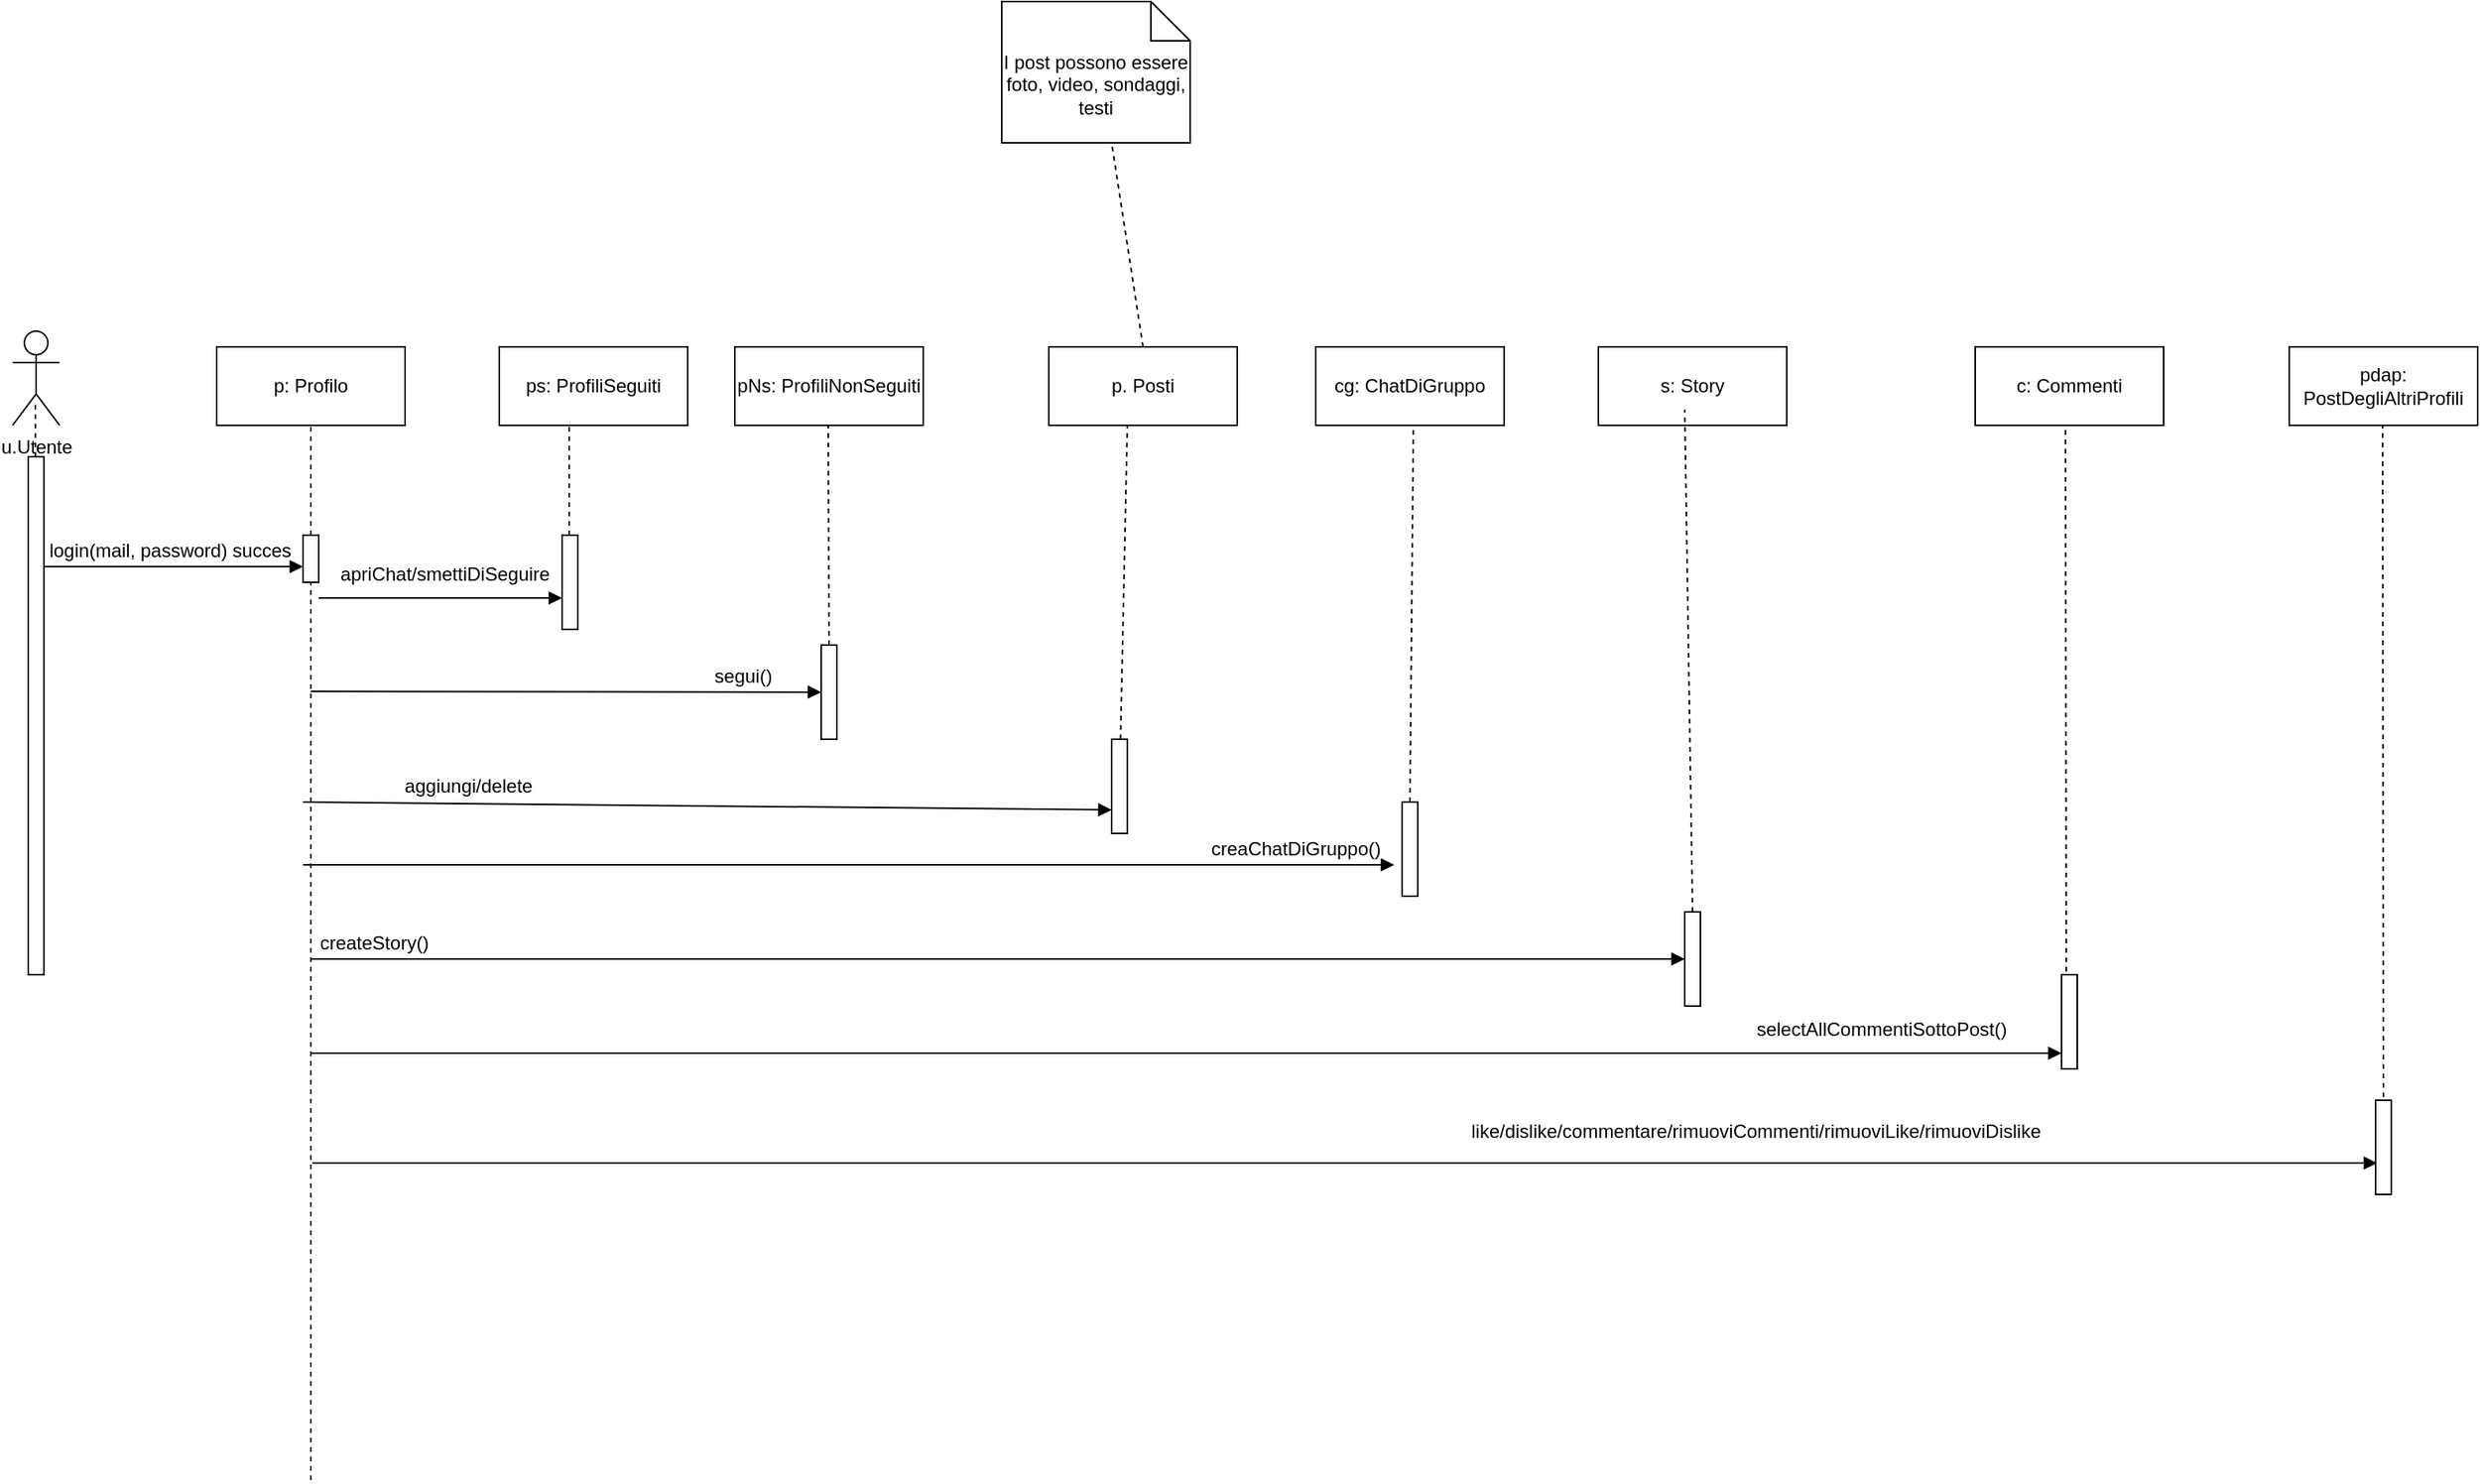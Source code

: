 <mxfile version="13.9.9" type="device"><diagram id="Jsqt_cwXXzVfhwtZo1Kn" name="Page-1"><mxGraphModel dx="1264" dy="1753" grid="1" gridSize="10" guides="1" tooltips="1" connect="1" arrows="1" fold="1" page="1" pageScale="1" pageWidth="827" pageHeight="1169" math="0" shadow="0"><root><mxCell id="0"/><mxCell id="1" parent="0"/><mxCell id="38UBVFfyokL7nRFejYZB-4" value="u.Utente" style="shape=umlActor;verticalLabelPosition=bottom;verticalAlign=top;html=1;outlineConnect=0;" parent="1" vertex="1"><mxGeometry x="30" y="140" width="30" height="60" as="geometry"/></mxCell><mxCell id="38UBVFfyokL7nRFejYZB-6" value="p: Profilo" style="rounded=0;whiteSpace=wrap;html=1;" parent="1" vertex="1"><mxGeometry x="160" y="150" width="120" height="50" as="geometry"/></mxCell><mxCell id="38UBVFfyokL7nRFejYZB-7" value="ps: ProfiliSeguiti" style="rounded=0;whiteSpace=wrap;html=1;" parent="1" vertex="1"><mxGeometry x="340" y="150" width="120" height="50" as="geometry"/></mxCell><mxCell id="38UBVFfyokL7nRFejYZB-8" value="pNs: ProfiliNonSeguiti&lt;span style=&quot;color: rgba(0 , 0 , 0 , 0) ; font-family: monospace ; font-size: 0px&quot;&gt;%3CmxGraphModel%3E%3Croot%3E%3CmxCell%20id%3D%220%22%2F%3E%3CmxCell%20id%3D%221%22%20parent%3D%220%22%2F%3E%3CmxCell%20id%3D%222%22%20value%3D%22%22%20style%3D%22html%3D1%3BverticalAlign%3Dbottom%3BlabelBackgroundColor%3Dnone%3BendArrow%3Dblock%3BendFill%3D1%3Bdashed%3D1%3Brounded%3D0%3BentryX%3D0.233%3BentryY%3D0.296%3BentryDx%3D0%3BentryDy%3D0%3BentryPerimeter%3D0%3BexitX%3D0.541%3BexitY%3D0.296%3BexitDx%3D0%3BexitDy%3D0%3BexitPerimeter%3D0%3B%22%20edge%3D%221%22%20parent%3D%221%22%3E%3CmxGeometry%20width%3D%22160%22%20relative%3D%221%22%20as%3D%22geometry%22%3E%3CmxPoint%20x%3D%22380.493%22%20y%3D%22419.92%22%20as%3D%22sourcePoint%22%2F%3E%3CmxPoint%20x%3D%2250.009%22%20y%3D%22419.92%22%20as%3D%22targetPoint%22%2F%3E%3C%2FmxGeometry%3E%3C%2FmxCell%3E%3C%2Froot%3E%3C%2FmxGraphModel%3E&lt;/span&gt;" style="rounded=0;whiteSpace=wrap;html=1;" parent="1" vertex="1"><mxGeometry x="490" y="150" width="120" height="50" as="geometry"/></mxCell><mxCell id="38UBVFfyokL7nRFejYZB-19" value="" style="rounded=0;dashed=0;" parent="1" vertex="1"><mxGeometry x="215" y="270" width="10" height="30" as="geometry"/></mxCell><mxCell id="38UBVFfyokL7nRFejYZB-20" value="" style="html=1;verticalAlign=bottom;startArrow=none;endArrow=none;dashed=1;rounded=0;entryX=0.5;entryY=1;entryDx=0;entryDy=0;" parent="1" source="38UBVFfyokL7nRFejYZB-19" target="38UBVFfyokL7nRFejYZB-6" edge="1"><mxGeometry relative="1" as="geometry"><mxPoint x="235" y="250" as="targetPoint"/></mxGeometry></mxCell><mxCell id="38UBVFfyokL7nRFejYZB-24" value="" style="rounded=0;dashed=0;" parent="1" vertex="1"><mxGeometry x="380" y="270" width="10" height="60" as="geometry"/></mxCell><mxCell id="38UBVFfyokL7nRFejYZB-26" value="" style="html=1;verticalAlign=bottom;startArrow=none;endArrow=none;dashed=1;rounded=0;entryX=0.5;entryY=1;entryDx=0;entryDy=0;" parent="1" edge="1"><mxGeometry relative="1" as="geometry"><mxPoint x="384.5" y="270" as="sourcePoint"/><mxPoint x="384.5" y="200" as="targetPoint"/></mxGeometry></mxCell><mxCell id="38UBVFfyokL7nRFejYZB-28" value="" style="html=1;verticalAlign=bottom;startArrow=none;endArrow=none;dashed=1;rounded=0;entryX=0.5;entryY=1;entryDx=0;entryDy=0;exitX=0.5;exitY=0;exitDx=0;exitDy=0;" parent="1" edge="1" source="38UBVFfyokL7nRFejYZB-31"><mxGeometry relative="1" as="geometry"><mxPoint x="549.5" y="270" as="sourcePoint"/><mxPoint x="549.5" y="200" as="targetPoint"/></mxGeometry></mxCell><mxCell id="38UBVFfyokL7nRFejYZB-31" value="" style="rounded=0;dashed=0;" parent="1" vertex="1"><mxGeometry x="545" y="340" width="10" height="60" as="geometry"/></mxCell><mxCell id="38UBVFfyokL7nRFejYZB-33" value="" style="html=1;verticalAlign=bottom;startArrow=none;endArrow=none;dashed=1;rounded=0;entryX=0.5;entryY=1;entryDx=0;entryDy=0;" parent="1" source="WbkZMOBpzFatdwB7AEbT-1" edge="1"><mxGeometry relative="1" as="geometry"><mxPoint x="45" y="375" as="sourcePoint"/><mxPoint x="44.5" y="185" as="targetPoint"/></mxGeometry></mxCell><mxCell id="38UBVFfyokL7nRFejYZB-34" value="" style="html=1;verticalAlign=bottom;labelBackgroundColor=none;endArrow=block;endFill=1;endSize=6;align=left;rounded=0;" parent="1" edge="1"><mxGeometry x="-0.314" relative="1" as="geometry"><mxPoint x="40" y="290" as="sourcePoint"/><mxPoint x="215" y="290" as="targetPoint"/><mxPoint as="offset"/></mxGeometry></mxCell><mxCell id="38UBVFfyokL7nRFejYZB-37" value="login(mail, password) succes" style="text;html=1;align=center;verticalAlign=middle;resizable=0;points=[];autosize=1;strokeColor=none;fillColor=none;" parent="1" vertex="1"><mxGeometry x="45" y="270" width="170" height="20" as="geometry"/></mxCell><mxCell id="38UBVFfyokL7nRFejYZB-39" value="" style="html=1;verticalAlign=bottom;labelBackgroundColor=none;endArrow=block;endFill=1;endSize=6;align=left;rounded=0;" parent="1" edge="1"><mxGeometry x="-0.314" relative="1" as="geometry"><mxPoint x="225" y="310" as="sourcePoint"/><mxPoint x="380" y="310" as="targetPoint"/><mxPoint as="offset"/></mxGeometry></mxCell><mxCell id="38UBVFfyokL7nRFejYZB-40" value="apriChat/smettiDiSeguire" style="text;html=1;align=center;verticalAlign=middle;resizable=0;points=[];autosize=1;strokeColor=none;fillColor=none;" parent="1" vertex="1"><mxGeometry x="230" y="285" width="150" height="20" as="geometry"/></mxCell><mxCell id="38UBVFfyokL7nRFejYZB-41" value="" style="html=1;verticalAlign=bottom;labelBackgroundColor=none;endArrow=block;endFill=1;endSize=6;align=left;rounded=0;entryX=0;entryY=0.5;entryDx=0;entryDy=0;" parent="1" edge="1" target="38UBVFfyokL7nRFejYZB-31"><mxGeometry x="-0.314" relative="1" as="geometry"><mxPoint x="220" y="369.5" as="sourcePoint"/><mxPoint x="375" y="369.5" as="targetPoint"/><mxPoint as="offset"/></mxGeometry></mxCell><mxCell id="38UBVFfyokL7nRFejYZB-42" value="segui()" style="text;html=1;align=center;verticalAlign=middle;resizable=0;points=[];autosize=1;strokeColor=none;fillColor=none;" parent="1" vertex="1"><mxGeometry x="470" y="350" width="50" height="20" as="geometry"/></mxCell><mxCell id="WbkZMOBpzFatdwB7AEbT-1" value="" style="rounded=0;dashed=0;" parent="1" vertex="1"><mxGeometry x="40" y="220" width="10" height="330" as="geometry"/></mxCell><mxCell id="BeAvHGqMrps8UN39jl2I-1" value="p. Posti" style="rounded=0;whiteSpace=wrap;html=1;" vertex="1" parent="1"><mxGeometry x="690" y="150" width="120" height="50" as="geometry"/></mxCell><mxCell id="BeAvHGqMrps8UN39jl2I-2" value="cg: ChatDiGruppo" style="rounded=0;whiteSpace=wrap;html=1;" vertex="1" parent="1"><mxGeometry x="860" y="150" width="120" height="50" as="geometry"/></mxCell><mxCell id="BeAvHGqMrps8UN39jl2I-3" value="I post possono essere foto, video, sondaggi, testi" style="shape=note2;boundedLbl=1;whiteSpace=wrap;html=1;size=25;verticalAlign=top;align=center;" vertex="1" parent="1"><mxGeometry x="660" y="-70" width="120" height="90" as="geometry"/></mxCell><mxCell id="BeAvHGqMrps8UN39jl2I-4" value="s: Story" style="rounded=0;whiteSpace=wrap;html=1;" vertex="1" parent="1"><mxGeometry x="1040" y="150" width="120" height="50" as="geometry"/></mxCell><mxCell id="BeAvHGqMrps8UN39jl2I-5" value="c: Commenti" style="rounded=0;whiteSpace=wrap;html=1;" vertex="1" parent="1"><mxGeometry x="1280" y="150" width="120" height="50" as="geometry"/></mxCell><mxCell id="BeAvHGqMrps8UN39jl2I-6" value="" style="html=1;verticalAlign=bottom;startArrow=none;endArrow=none;dashed=1;rounded=0;entryX=0.5;entryY=1;entryDx=0;entryDy=0;exitX=0.5;exitY=0;exitDx=0;exitDy=0;" edge="1" parent="1" source="BeAvHGqMrps8UN39jl2I-1"><mxGeometry relative="1" as="geometry"><mxPoint x="730" y="90" as="sourcePoint"/><mxPoint x="730" y="20" as="targetPoint"/></mxGeometry></mxCell><mxCell id="BeAvHGqMrps8UN39jl2I-8" value="" style="html=1;verticalAlign=bottom;labelBackgroundColor=none;endArrow=block;endFill=1;endSize=6;align=left;rounded=0;entryX=0;entryY=0.75;entryDx=0;entryDy=0;" edge="1" parent="1" target="BeAvHGqMrps8UN39jl2I-9"><mxGeometry x="-0.314" relative="1" as="geometry"><mxPoint x="215" y="440" as="sourcePoint"/><mxPoint x="370" y="440" as="targetPoint"/><mxPoint as="offset"/></mxGeometry></mxCell><mxCell id="BeAvHGqMrps8UN39jl2I-11" value="" style="html=1;verticalAlign=bottom;startArrow=none;endArrow=none;dashed=1;rounded=0;entryX=0.5;entryY=1;entryDx=0;entryDy=0;" edge="1" parent="1" target="38UBVFfyokL7nRFejYZB-19"><mxGeometry relative="1" as="geometry"><mxPoint x="219.5" y="320" as="targetPoint"/><mxPoint x="220" y="872" as="sourcePoint"/></mxGeometry></mxCell><mxCell id="BeAvHGqMrps8UN39jl2I-12" value="" style="html=1;verticalAlign=bottom;startArrow=none;endArrow=none;dashed=1;rounded=0;entryX=0.5;entryY=1;entryDx=0;entryDy=0;" edge="1" parent="1" source="BeAvHGqMrps8UN39jl2I-9"><mxGeometry relative="1" as="geometry"><mxPoint x="740" y="430" as="sourcePoint"/><mxPoint x="740" y="200" as="targetPoint"/></mxGeometry></mxCell><mxCell id="BeAvHGqMrps8UN39jl2I-9" value="" style="rounded=0;dashed=0;" vertex="1" parent="1"><mxGeometry x="730" y="400" width="10" height="60" as="geometry"/></mxCell><mxCell id="BeAvHGqMrps8UN39jl2I-14" value="" style="html=1;verticalAlign=bottom;startArrow=none;endArrow=none;dashed=1;rounded=0;" edge="1" parent="1"><mxGeometry relative="1" as="geometry"><mxPoint x="740" y="430" as="sourcePoint"/><mxPoint x="740" y="450" as="targetPoint"/></mxGeometry></mxCell><mxCell id="BeAvHGqMrps8UN39jl2I-15" value="aggiungi/delete" style="text;html=1;align=center;verticalAlign=middle;resizable=0;points=[];autosize=1;" vertex="1" parent="1"><mxGeometry x="270" y="420" width="100" height="20" as="geometry"/></mxCell><mxCell id="BeAvHGqMrps8UN39jl2I-16" value="" style="html=1;verticalAlign=bottom;startArrow=none;endArrow=none;dashed=1;rounded=0;entryX=0.5;entryY=1;entryDx=0;entryDy=0;exitX=0.5;exitY=0;exitDx=0;exitDy=0;" edge="1" parent="1" source="BeAvHGqMrps8UN39jl2I-17"><mxGeometry relative="1" as="geometry"><mxPoint x="917.822" y="400" as="sourcePoint"/><mxPoint x="922.17" y="200" as="targetPoint"/></mxGeometry></mxCell><mxCell id="BeAvHGqMrps8UN39jl2I-17" value="" style="rounded=0;dashed=0;" vertex="1" parent="1"><mxGeometry x="915" y="440" width="10" height="60" as="geometry"/></mxCell><mxCell id="BeAvHGqMrps8UN39jl2I-18" value="" style="html=1;verticalAlign=bottom;labelBackgroundColor=none;endArrow=block;endFill=1;endSize=6;align=left;rounded=0;" edge="1" parent="1"><mxGeometry x="-0.314" relative="1" as="geometry"><mxPoint x="215" y="480" as="sourcePoint"/><mxPoint x="910" y="480" as="targetPoint"/><mxPoint as="offset"/></mxGeometry></mxCell><mxCell id="BeAvHGqMrps8UN39jl2I-19" value="creaChatDiGruppo()" style="text;html=1;align=center;verticalAlign=middle;resizable=0;points=[];autosize=1;" vertex="1" parent="1"><mxGeometry x="787" y="460" width="120" height="20" as="geometry"/></mxCell><mxCell id="BeAvHGqMrps8UN39jl2I-21" value="" style="rounded=0;dashed=0;" vertex="1" parent="1"><mxGeometry x="1095" y="510" width="10" height="60" as="geometry"/></mxCell><mxCell id="BeAvHGqMrps8UN39jl2I-22" value="" style="html=1;verticalAlign=bottom;labelBackgroundColor=none;endArrow=block;endFill=1;endSize=6;align=left;rounded=0;entryX=0;entryY=0.5;entryDx=0;entryDy=0;" edge="1" parent="1" target="BeAvHGqMrps8UN39jl2I-21"><mxGeometry x="-0.314" relative="1" as="geometry"><mxPoint x="220" y="540" as="sourcePoint"/><mxPoint x="915" y="550" as="targetPoint"/><mxPoint as="offset"/></mxGeometry></mxCell><mxCell id="BeAvHGqMrps8UN39jl2I-23" value="createStory()" style="text;html=1;align=center;verticalAlign=middle;resizable=0;points=[];autosize=1;" vertex="1" parent="1"><mxGeometry x="215" y="520" width="90" height="20" as="geometry"/></mxCell><mxCell id="BeAvHGqMrps8UN39jl2I-24" value="" style="html=1;verticalAlign=bottom;startArrow=none;endArrow=none;dashed=1;rounded=0;entryX=0.5;entryY=1;entryDx=0;entryDy=0;exitX=0.5;exitY=0;exitDx=0;exitDy=0;" edge="1" parent="1" source="BeAvHGqMrps8UN39jl2I-21"><mxGeometry relative="1" as="geometry"><mxPoint x="1092.83" y="430" as="sourcePoint"/><mxPoint x="1095" y="190" as="targetPoint"/></mxGeometry></mxCell><mxCell id="BeAvHGqMrps8UN39jl2I-25" value="" style="html=1;verticalAlign=bottom;startArrow=none;endArrow=none;dashed=1;rounded=0;entryX=0.5;entryY=1;entryDx=0;entryDy=0;" edge="1" parent="1"><mxGeometry relative="1" as="geometry"><mxPoint x="1338" y="560" as="sourcePoint"/><mxPoint x="1337.5" y="200" as="targetPoint"/></mxGeometry></mxCell><mxCell id="BeAvHGqMrps8UN39jl2I-26" value="" style="rounded=0;dashed=0;" vertex="1" parent="1"><mxGeometry x="1335" y="550" width="10" height="60" as="geometry"/></mxCell><mxCell id="BeAvHGqMrps8UN39jl2I-28" value="" style="html=1;verticalAlign=bottom;labelBackgroundColor=none;endArrow=block;endFill=1;endSize=6;align=left;rounded=0;" edge="1" parent="1"><mxGeometry x="-0.314" relative="1" as="geometry"><mxPoint x="220" y="600" as="sourcePoint"/><mxPoint x="1335" y="600" as="targetPoint"/><mxPoint as="offset"/></mxGeometry></mxCell><mxCell id="BeAvHGqMrps8UN39jl2I-29" value="selectAllCommentiSottoPost()" style="text;html=1;align=center;verticalAlign=middle;resizable=0;points=[];autosize=1;" vertex="1" parent="1"><mxGeometry x="1135" y="575" width="170" height="20" as="geometry"/></mxCell><mxCell id="BeAvHGqMrps8UN39jl2I-30" value="pdap: PostDegliAltriProfili" style="rounded=0;whiteSpace=wrap;html=1;" vertex="1" parent="1"><mxGeometry x="1480" y="150" width="120" height="50" as="geometry"/></mxCell><mxCell id="BeAvHGqMrps8UN39jl2I-31" value="" style="html=1;verticalAlign=bottom;startArrow=none;endArrow=none;dashed=1;rounded=0;entryX=0.5;entryY=1;entryDx=0;entryDy=0;" edge="1" parent="1"><mxGeometry relative="1" as="geometry"><mxPoint x="1540" y="640" as="sourcePoint"/><mxPoint x="1539.5" y="200" as="targetPoint"/></mxGeometry></mxCell><mxCell id="BeAvHGqMrps8UN39jl2I-32" value="" style="rounded=0;dashed=0;" vertex="1" parent="1"><mxGeometry x="1535" y="630" width="10" height="60" as="geometry"/></mxCell><mxCell id="BeAvHGqMrps8UN39jl2I-33" value="" style="html=1;verticalAlign=bottom;labelBackgroundColor=none;endArrow=block;endFill=1;endSize=6;align=left;rounded=0;" edge="1" parent="1"><mxGeometry x="-0.314" relative="1" as="geometry"><mxPoint x="221" y="670" as="sourcePoint"/><mxPoint x="1536" y="670" as="targetPoint"/><mxPoint as="offset"/></mxGeometry></mxCell><mxCell id="BeAvHGqMrps8UN39jl2I-34" value="like/dislike/commentare/rimuoviCommenti/rimuoviLike/rimuoviDislike" style="text;html=1;align=center;verticalAlign=middle;resizable=0;points=[];autosize=1;" vertex="1" parent="1"><mxGeometry x="950" y="640" width="380" height="20" as="geometry"/></mxCell></root></mxGraphModel></diagram></mxfile>